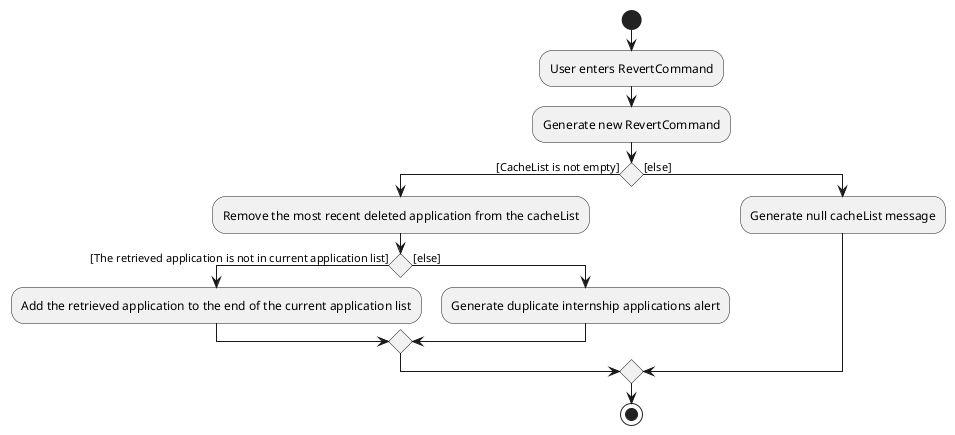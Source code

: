 @startuml
start
:User enters RevertCommand;
:Generate new RevertCommand;
    if () then ([CacheList is not empty])
        :Remove the most recent deleted application from the cacheList;
        if () then ([The retrieved application is not in current application list])
            :Add the retrieved application to the end of the current application list;
        else ([else])
            :Generate duplicate internship applications alert;
        endif
    else ([else])
        :Generate null cacheList message;
    endif
stop

@enduml
